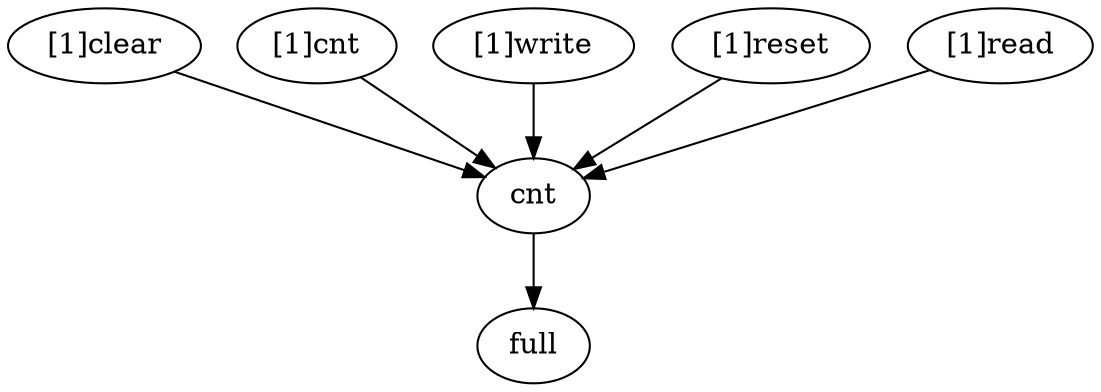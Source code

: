 strict digraph "" {
	"[1]clear"	 [complexity=4,
		importance=0.496411224657,
		rank=0.124102806164];
	cnt	 [complexity=3,
		importance=0.150873455429,
		rank=0.0502911518098];
	"[1]clear" -> cnt;
	full	 [complexity=0,
		importance=0.052028043616,
		rank=0.0];
	cnt -> full;
	"[1]cnt"	 [complexity=7,
		importance=0.400592322672,
		rank=0.0572274746675];
	"[1]cnt" -> cnt;
	"[1]write"	 [complexity=9,
		importance=0.496411224657,
		rank=0.0551568027396];
	"[1]write" -> cnt;
	"[1]reset"	 [complexity=4,
		importance=0.647284680086,
		rank=0.161821170022];
	"[1]reset" -> cnt;
	"[1]read"	 [complexity=10,
		importance=0.798158135516,
		rank=0.0798158135516];
	"[1]read" -> cnt;
}
